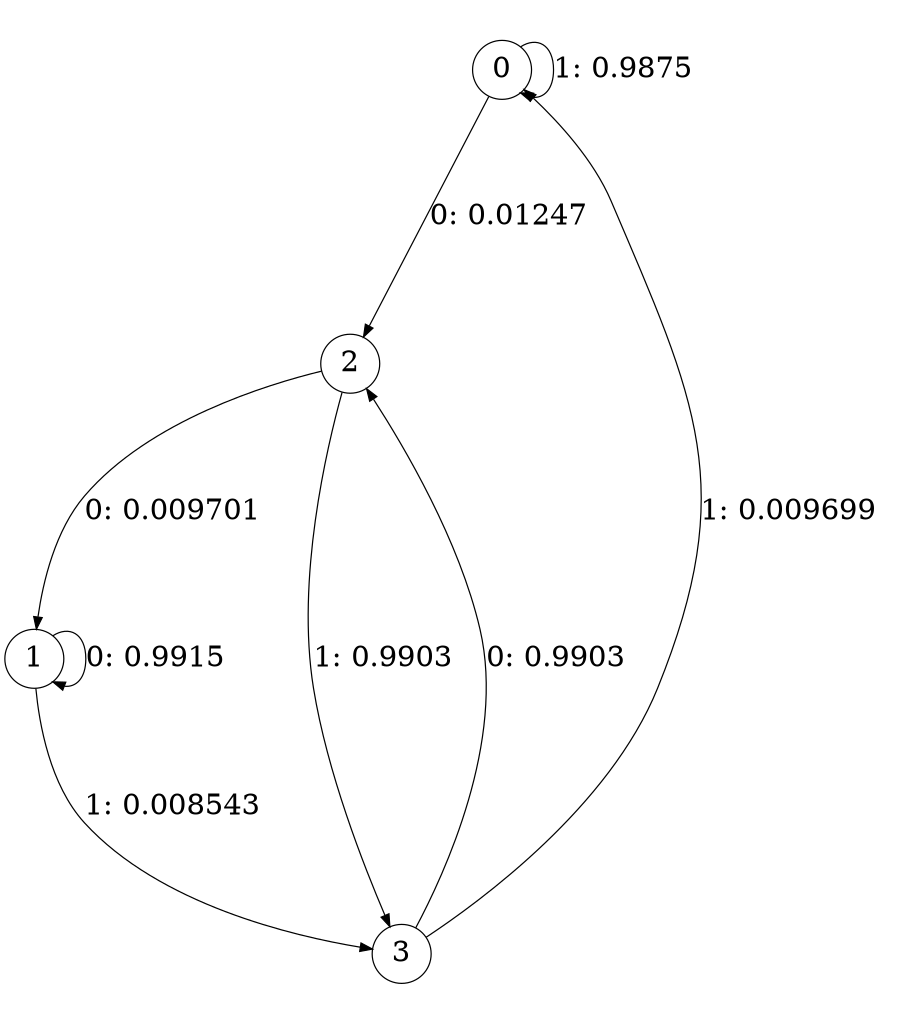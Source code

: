 digraph "merged_dataset_multiline_0v1L2" {
size = "6,8.5";
ratio = "fill";
node [shape = circle];
node [fontsize = 24];
edge [fontsize = 24];
0 -> 2 [label = "0: 0.01247  "];
0 -> 0 [label = "1: 0.9875   "];
1 -> 1 [label = "0: 0.9915   "];
1 -> 3 [label = "1: 0.008543  "];
2 -> 1 [label = "0: 0.009701  "];
2 -> 3 [label = "1: 0.9903   "];
3 -> 2 [label = "0: 0.9903   "];
3 -> 0 [label = "1: 0.009699  "];
}